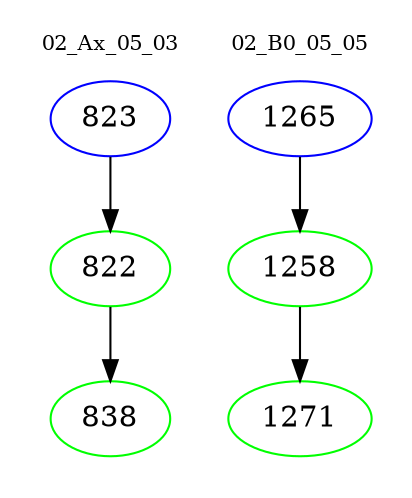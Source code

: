 digraph{
subgraph cluster_0 {
color = white
label = "02_Ax_05_03";
fontsize=10;
T0_823 [label="823", color="blue"]
T0_823 -> T0_822 [color="black"]
T0_822 [label="822", color="green"]
T0_822 -> T0_838 [color="black"]
T0_838 [label="838", color="green"]
}
subgraph cluster_1 {
color = white
label = "02_B0_05_05";
fontsize=10;
T1_1265 [label="1265", color="blue"]
T1_1265 -> T1_1258 [color="black"]
T1_1258 [label="1258", color="green"]
T1_1258 -> T1_1271 [color="black"]
T1_1271 [label="1271", color="green"]
}
}
